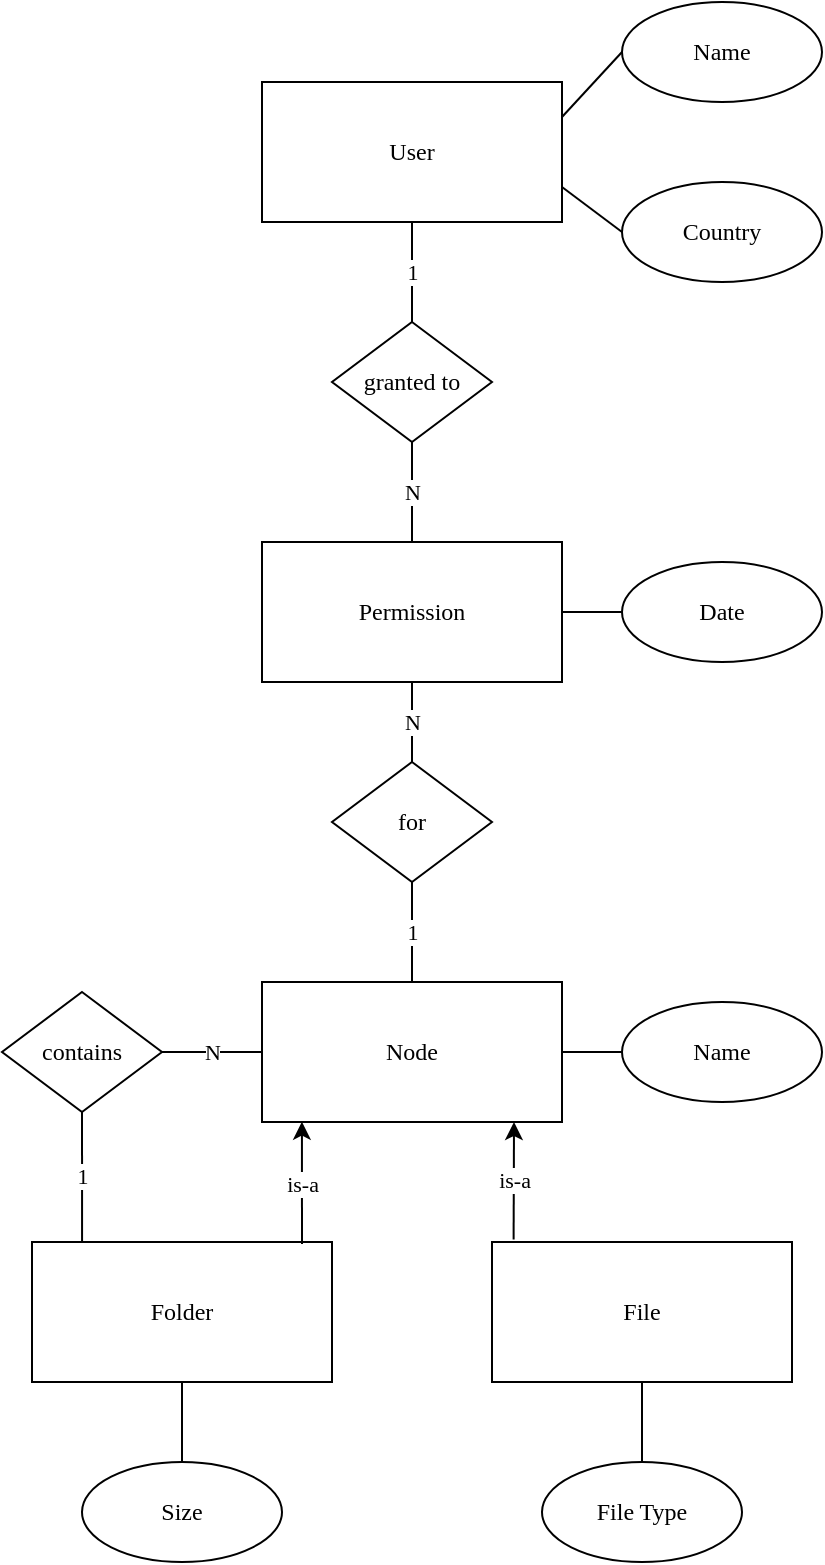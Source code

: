 <mxfile version="15.5.8" type="device"><diagram id="m_HWS6hn73CtH88oktF_" name="Page-1"><mxGraphModel dx="600" dy="983" grid="1" gridSize="10" guides="1" tooltips="1" connect="1" arrows="1" fold="1" page="1" pageScale="1" pageWidth="850" pageHeight="1100" math="0" shadow="0"><root><mxCell id="0"/><mxCell id="1" parent="0"/><mxCell id="U2R6HqJg91BQ1u5YaENW-32" value="User" style="rounded=0;whiteSpace=wrap;html=1;fontFamily=Verdana;" parent="1" vertex="1"><mxGeometry x="1010" y="120" width="150" height="70" as="geometry"/></mxCell><mxCell id="U2R6HqJg91BQ1u5YaENW-33" value="Name" style="ellipse;whiteSpace=wrap;html=1;fontFamily=Verdana;" parent="1" vertex="1"><mxGeometry x="1190" y="80" width="100" height="50" as="geometry"/></mxCell><mxCell id="U2R6HqJg91BQ1u5YaENW-34" value="granted to" style="rhombus;whiteSpace=wrap;html=1;fontFamily=Verdana;" parent="1" vertex="1"><mxGeometry x="1045" y="240" width="80" height="60" as="geometry"/></mxCell><mxCell id="U2R6HqJg91BQ1u5YaENW-35" value="Permission" style="rounded=0;whiteSpace=wrap;html=1;fontFamily=Verdana;" parent="1" vertex="1"><mxGeometry x="1010" y="350" width="150" height="70" as="geometry"/></mxCell><mxCell id="U2R6HqJg91BQ1u5YaENW-36" value="Node" style="rounded=0;whiteSpace=wrap;html=1;fontFamily=Verdana;" parent="1" vertex="1"><mxGeometry x="1010" y="570" width="150" height="70" as="geometry"/></mxCell><mxCell id="U2R6HqJg91BQ1u5YaENW-37" value="for" style="rhombus;whiteSpace=wrap;html=1;fontFamily=Verdana;" parent="1" vertex="1"><mxGeometry x="1045" y="460" width="80" height="60" as="geometry"/></mxCell><mxCell id="U2R6HqJg91BQ1u5YaENW-38" value="contains" style="rhombus;whiteSpace=wrap;html=1;fontFamily=Verdana;" parent="1" vertex="1"><mxGeometry x="880" y="575" width="80" height="60" as="geometry"/></mxCell><mxCell id="U2R6HqJg91BQ1u5YaENW-39" value="Country" style="ellipse;whiteSpace=wrap;html=1;fontFamily=Verdana;" parent="1" vertex="1"><mxGeometry x="1190" y="170" width="100" height="50" as="geometry"/></mxCell><mxCell id="U2R6HqJg91BQ1u5YaENW-40" value="Date" style="ellipse;whiteSpace=wrap;html=1;fontFamily=Verdana;" parent="1" vertex="1"><mxGeometry x="1190" y="360" width="100" height="50" as="geometry"/></mxCell><mxCell id="U2R6HqJg91BQ1u5YaENW-41" value="Name" style="ellipse;whiteSpace=wrap;html=1;fontFamily=Verdana;" parent="1" vertex="1"><mxGeometry x="1190" y="580" width="100" height="50" as="geometry"/></mxCell><mxCell id="U2R6HqJg91BQ1u5YaENW-42" value="Folder" style="rounded=0;whiteSpace=wrap;html=1;fontFamily=Verdana;" parent="1" vertex="1"><mxGeometry x="895" y="700" width="150" height="70" as="geometry"/></mxCell><mxCell id="U2R6HqJg91BQ1u5YaENW-43" value="File" style="rounded=0;whiteSpace=wrap;html=1;fontFamily=Verdana;" parent="1" vertex="1"><mxGeometry x="1125" y="700" width="150" height="70" as="geometry"/></mxCell><mxCell id="U2R6HqJg91BQ1u5YaENW-44" value="Size" style="ellipse;whiteSpace=wrap;html=1;fontFamily=Verdana;" parent="1" vertex="1"><mxGeometry x="920" y="810" width="100" height="50" as="geometry"/></mxCell><mxCell id="U2R6HqJg91BQ1u5YaENW-45" value="File Type" style="ellipse;whiteSpace=wrap;html=1;fontFamily=Verdana;" parent="1" vertex="1"><mxGeometry x="1150" y="810" width="100" height="50" as="geometry"/></mxCell><mxCell id="U2R6HqJg91BQ1u5YaENW-46" value="1" style="endArrow=none;html=1;rounded=0;entryX=0.5;entryY=1;entryDx=0;entryDy=0;exitX=0.5;exitY=0;exitDx=0;exitDy=0;fontFamily=Verdana;" parent="1" source="U2R6HqJg91BQ1u5YaENW-34" target="U2R6HqJg91BQ1u5YaENW-32" edge="1"><mxGeometry width="50" height="50" relative="1" as="geometry"><mxPoint x="880" y="320" as="sourcePoint"/><mxPoint x="930" y="270" as="targetPoint"/></mxGeometry></mxCell><mxCell id="U2R6HqJg91BQ1u5YaENW-47" value="N" style="endArrow=none;html=1;rounded=0;entryX=0.5;entryY=1;entryDx=0;entryDy=0;exitX=0.5;exitY=0;exitDx=0;exitDy=0;fontFamily=Verdana;" parent="1" source="U2R6HqJg91BQ1u5YaENW-35" target="U2R6HqJg91BQ1u5YaENW-34" edge="1"><mxGeometry width="50" height="50" relative="1" as="geometry"><mxPoint x="1095" y="250" as="sourcePoint"/><mxPoint x="1095" y="200" as="targetPoint"/></mxGeometry></mxCell><mxCell id="U2R6HqJg91BQ1u5YaENW-48" value="N" style="endArrow=none;html=1;rounded=0;entryX=0.5;entryY=1;entryDx=0;entryDy=0;exitX=0.5;exitY=0;exitDx=0;exitDy=0;fontFamily=Verdana;" parent="1" source="U2R6HqJg91BQ1u5YaENW-37" target="U2R6HqJg91BQ1u5YaENW-35" edge="1"><mxGeometry width="50" height="50" relative="1" as="geometry"><mxPoint x="1095" y="360" as="sourcePoint"/><mxPoint x="1095" y="310" as="targetPoint"/></mxGeometry></mxCell><mxCell id="U2R6HqJg91BQ1u5YaENW-49" value="1" style="endArrow=none;html=1;rounded=0;entryX=0.5;entryY=0;entryDx=0;entryDy=0;exitX=0.5;exitY=1;exitDx=0;exitDy=0;fontFamily=Verdana;" parent="1" source="U2R6HqJg91BQ1u5YaENW-37" target="U2R6HqJg91BQ1u5YaENW-36" edge="1"><mxGeometry width="50" height="50" relative="1" as="geometry"><mxPoint x="1105" y="370" as="sourcePoint"/><mxPoint x="1095" y="430" as="targetPoint"/></mxGeometry></mxCell><mxCell id="U2R6HqJg91BQ1u5YaENW-50" value="N" style="endArrow=none;html=1;rounded=0;entryX=0;entryY=0.5;entryDx=0;entryDy=0;exitX=1;exitY=0.5;exitDx=0;exitDy=0;fontFamily=Verdana;" parent="1" source="U2R6HqJg91BQ1u5YaENW-38" target="U2R6HqJg91BQ1u5YaENW-36" edge="1"><mxGeometry width="50" height="50" relative="1" as="geometry"><mxPoint x="1095" y="530" as="sourcePoint"/><mxPoint x="1095" y="580" as="targetPoint"/></mxGeometry></mxCell><mxCell id="U2R6HqJg91BQ1u5YaENW-51" value="1" style="endArrow=none;html=1;rounded=0;entryX=0.167;entryY=0;entryDx=0;entryDy=0;exitX=0.5;exitY=1;exitDx=0;exitDy=0;entryPerimeter=0;fontFamily=Verdana;" parent="1" source="U2R6HqJg91BQ1u5YaENW-38" target="U2R6HqJg91BQ1u5YaENW-42" edge="1"><mxGeometry width="50" height="50" relative="1" as="geometry"><mxPoint x="970" y="615" as="sourcePoint"/><mxPoint x="1020" y="615" as="targetPoint"/></mxGeometry></mxCell><mxCell id="U2R6HqJg91BQ1u5YaENW-52" value="" style="endArrow=none;html=1;rounded=0;entryX=1;entryY=0.5;entryDx=0;entryDy=0;exitX=0;exitY=0.5;exitDx=0;exitDy=0;fontFamily=Verdana;" parent="1" source="U2R6HqJg91BQ1u5YaENW-41" target="U2R6HqJg91BQ1u5YaENW-36" edge="1"><mxGeometry width="50" height="50" relative="1" as="geometry"><mxPoint x="970" y="615" as="sourcePoint"/><mxPoint x="1020" y="615" as="targetPoint"/></mxGeometry></mxCell><mxCell id="U2R6HqJg91BQ1u5YaENW-53" value="is-a" style="endArrow=classic;html=1;rounded=0;entryX=0.133;entryY=0.998;entryDx=0;entryDy=0;entryPerimeter=0;exitX=0.9;exitY=0.015;exitDx=0;exitDy=0;exitPerimeter=0;fontFamily=Verdana;" parent="1" source="U2R6HqJg91BQ1u5YaENW-42" target="U2R6HqJg91BQ1u5YaENW-36" edge="1"><mxGeometry width="50" height="50" relative="1" as="geometry"><mxPoint x="1030" y="690" as="sourcePoint"/><mxPoint x="1000" y="470" as="targetPoint"/></mxGeometry></mxCell><mxCell id="U2R6HqJg91BQ1u5YaENW-54" value="is-a" style="endArrow=classic;html=1;rounded=0;exitX=0.072;exitY=-0.018;exitDx=0;exitDy=0;exitPerimeter=0;fontFamily=Verdana;" parent="1" source="U2R6HqJg91BQ1u5YaENW-43" edge="1"><mxGeometry width="50" height="50" relative="1" as="geometry"><mxPoint x="1040" y="700" as="sourcePoint"/><mxPoint x="1136" y="640" as="targetPoint"/></mxGeometry></mxCell><mxCell id="U2R6HqJg91BQ1u5YaENW-55" value="" style="endArrow=none;html=1;rounded=0;entryX=0.5;entryY=0;entryDx=0;entryDy=0;exitX=0.5;exitY=1;exitDx=0;exitDy=0;fontFamily=Verdana;" parent="1" source="U2R6HqJg91BQ1u5YaENW-43" target="U2R6HqJg91BQ1u5YaENW-45" edge="1"><mxGeometry width="50" height="50" relative="1" as="geometry"><mxPoint x="1200" y="615" as="sourcePoint"/><mxPoint x="1170" y="615" as="targetPoint"/></mxGeometry></mxCell><mxCell id="U2R6HqJg91BQ1u5YaENW-56" value="" style="endArrow=none;html=1;rounded=0;entryX=0.5;entryY=0;entryDx=0;entryDy=0;exitX=0.5;exitY=1;exitDx=0;exitDy=0;fontFamily=Verdana;" parent="1" source="U2R6HqJg91BQ1u5YaENW-42" target="U2R6HqJg91BQ1u5YaENW-44" edge="1"><mxGeometry width="50" height="50" relative="1" as="geometry"><mxPoint x="1210" y="780" as="sourcePoint"/><mxPoint x="1210" y="820" as="targetPoint"/></mxGeometry></mxCell><mxCell id="U2R6HqJg91BQ1u5YaENW-57" value="" style="endArrow=none;html=1;rounded=0;entryX=0;entryY=0.5;entryDx=0;entryDy=0;exitX=1;exitY=0.5;exitDx=0;exitDy=0;fontFamily=Verdana;" parent="1" source="U2R6HqJg91BQ1u5YaENW-35" target="U2R6HqJg91BQ1u5YaENW-40" edge="1"><mxGeometry width="50" height="50" relative="1" as="geometry"><mxPoint x="980" y="780" as="sourcePoint"/><mxPoint x="980" y="820" as="targetPoint"/></mxGeometry></mxCell><mxCell id="U2R6HqJg91BQ1u5YaENW-58" value="" style="endArrow=none;html=1;rounded=0;entryX=0;entryY=0.5;entryDx=0;entryDy=0;exitX=1;exitY=0.75;exitDx=0;exitDy=0;fontFamily=Verdana;" parent="1" source="U2R6HqJg91BQ1u5YaENW-32" target="U2R6HqJg91BQ1u5YaENW-39" edge="1"><mxGeometry width="50" height="50" relative="1" as="geometry"><mxPoint x="1170" y="395" as="sourcePoint"/><mxPoint x="1200" y="395" as="targetPoint"/></mxGeometry></mxCell><mxCell id="U2R6HqJg91BQ1u5YaENW-59" value="" style="endArrow=none;html=1;rounded=0;entryX=0;entryY=0.5;entryDx=0;entryDy=0;exitX=1;exitY=0.25;exitDx=0;exitDy=0;fontFamily=Verdana;" parent="1" source="U2R6HqJg91BQ1u5YaENW-32" target="U2R6HqJg91BQ1u5YaENW-33" edge="1"><mxGeometry width="50" height="50" relative="1" as="geometry"><mxPoint x="1170" y="182.5" as="sourcePoint"/><mxPoint x="1200" y="185" as="targetPoint"/></mxGeometry></mxCell></root></mxGraphModel></diagram></mxfile>